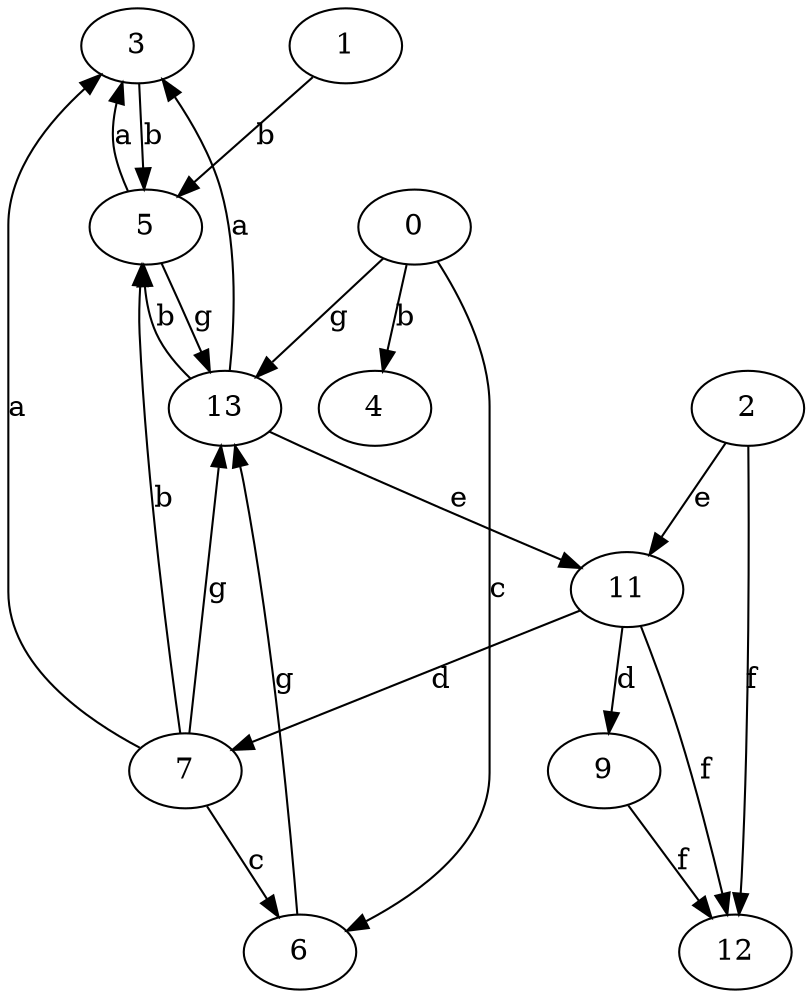 strict digraph  {
3;
4;
5;
6;
7;
0;
9;
1;
11;
12;
13;
2;
3 -> 5  [label=b];
5 -> 3  [label=a];
5 -> 13  [label=g];
6 -> 13  [label=g];
7 -> 3  [label=a];
7 -> 5  [label=b];
7 -> 6  [label=c];
7 -> 13  [label=g];
0 -> 4  [label=b];
0 -> 6  [label=c];
0 -> 13  [label=g];
9 -> 12  [label=f];
1 -> 5  [label=b];
11 -> 7  [label=d];
11 -> 9  [label=d];
11 -> 12  [label=f];
13 -> 3  [label=a];
13 -> 5  [label=b];
13 -> 11  [label=e];
2 -> 11  [label=e];
2 -> 12  [label=f];
}
